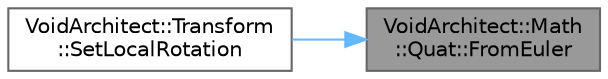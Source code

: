 digraph "VoidArchitect::Math::Quat::FromEuler"
{
 // LATEX_PDF_SIZE
  bgcolor="transparent";
  edge [fontname=Helvetica,fontsize=10,labelfontname=Helvetica,labelfontsize=10];
  node [fontname=Helvetica,fontsize=10,shape=box,height=0.2,width=0.4];
  rankdir="RL";
  Node1 [id="Node000001",label="VoidArchitect::Math\l::Quat::FromEuler",height=0.2,width=0.4,color="gray40", fillcolor="grey60", style="filled", fontcolor="black",tooltip=" "];
  Node1 -> Node2 [id="edge2_Node000001_Node000002",dir="back",color="steelblue1",style="solid",tooltip=" "];
  Node2 [id="Node000002",label="VoidArchitect::Transform\l::SetLocalRotation",height=0.2,width=0.4,color="grey40", fillcolor="white", style="filled",URL="$class_void_architect_1_1_transform.html#a092b89b07bc69791a1112354758fb9b3",tooltip=" "];
}
